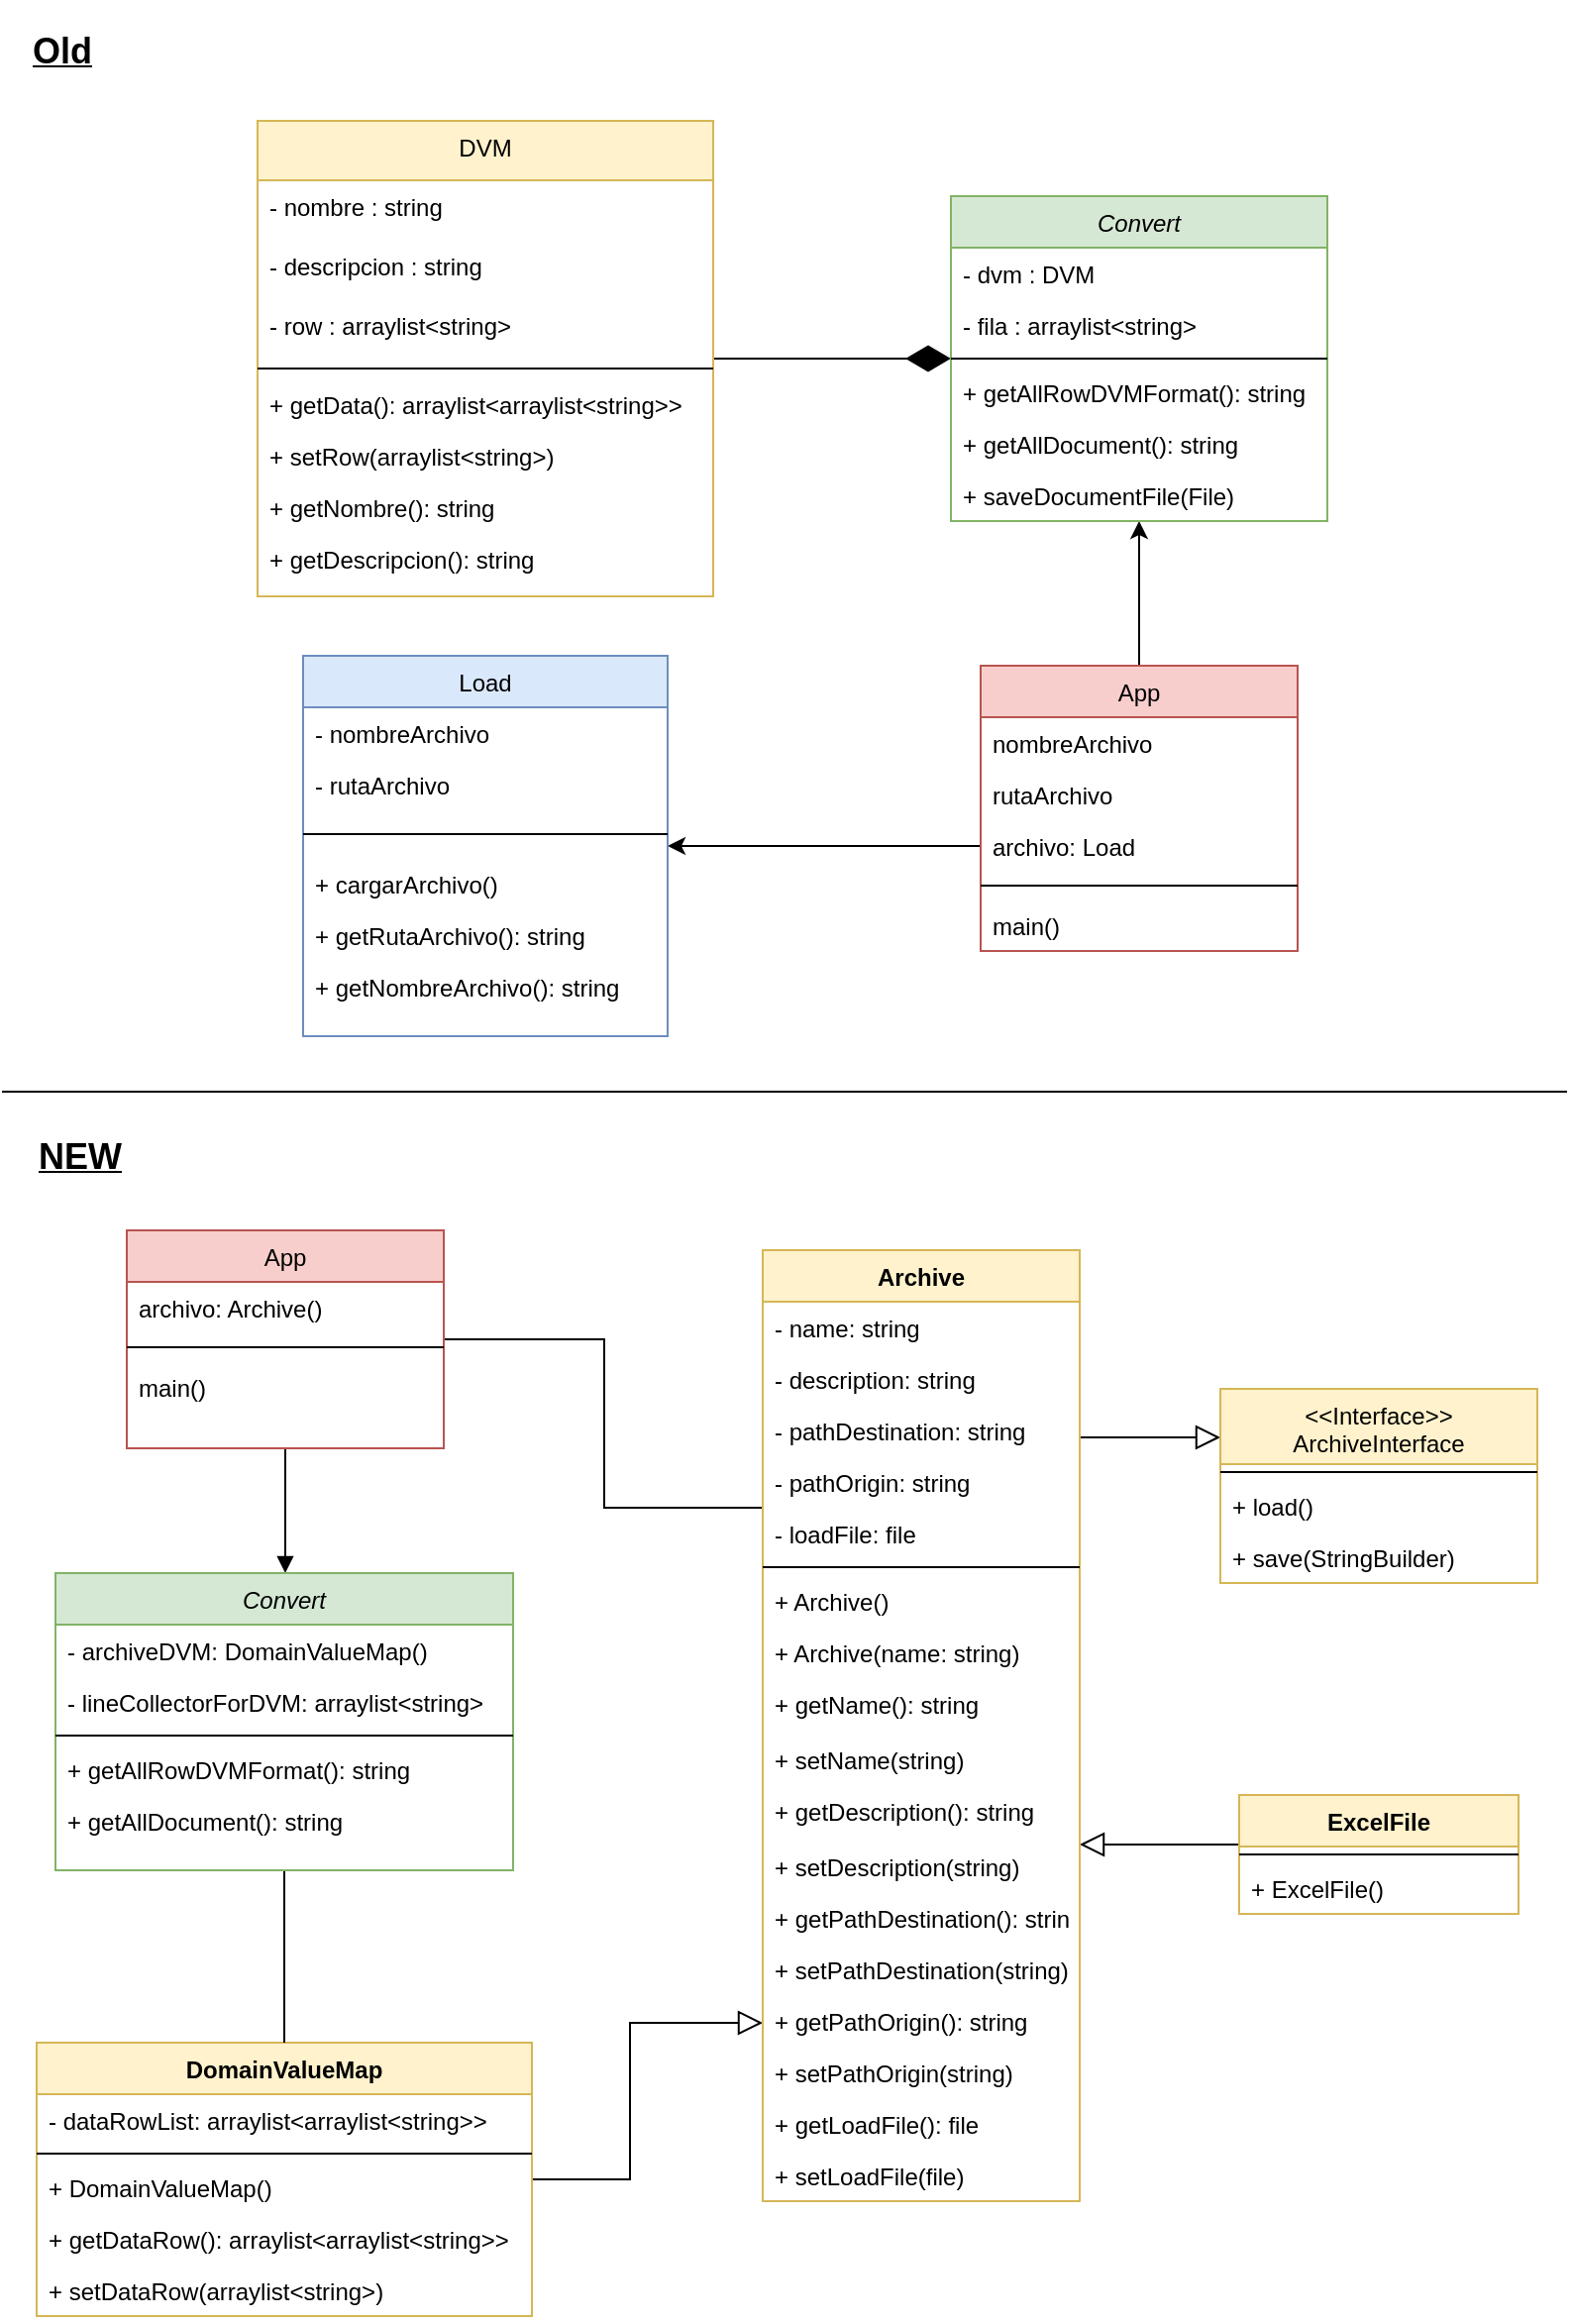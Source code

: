 <mxfile version="13.3.0" type="device"><diagram id="C5RBs43oDa-KdzZeNtuy" name="Page-1"><mxGraphModel dx="1038" dy="547" grid="1" gridSize="10" guides="1" tooltips="1" connect="1" arrows="1" fold="1" page="1" pageScale="1" pageWidth="827" pageHeight="1169" math="0" shadow="0"><root><mxCell id="WIyWlLk6GJQsqaUBKTNV-0"/><mxCell id="WIyWlLk6GJQsqaUBKTNV-1" parent="WIyWlLk6GJQsqaUBKTNV-0"/><mxCell id="uyDDIE6ZAbtOiiH5JCjV-51" style="edgeStyle=orthogonalEdgeStyle;rounded=0;orthogonalLoop=1;jettySize=auto;html=1;" edge="1" parent="WIyWlLk6GJQsqaUBKTNV-1" source="uyDDIE6ZAbtOiiH5JCjV-40" target="zkfFHV4jXpPFQw0GAbJ--0"><mxGeometry relative="1" as="geometry"/></mxCell><mxCell id="uyDDIE6ZAbtOiiH5JCjV-54" style="edgeStyle=orthogonalEdgeStyle;rounded=0;orthogonalLoop=1;jettySize=auto;html=1;endArrow=diamondThin;endFill=1;strokeWidth=1;endSize=20;" edge="1" parent="WIyWlLk6GJQsqaUBKTNV-1" source="zkfFHV4jXpPFQw0GAbJ--6" target="zkfFHV4jXpPFQw0GAbJ--0"><mxGeometry relative="1" as="geometry"><mxPoint x="417" y="258" as="targetPoint"/></mxGeometry></mxCell><mxCell id="uyDDIE6ZAbtOiiH5JCjV-55" style="edgeStyle=orthogonalEdgeStyle;rounded=0;orthogonalLoop=1;jettySize=auto;html=1;endArrow=classic;endFill=1;endSize=6;strokeWidth=1;exitX=0;exitY=0.5;exitDx=0;exitDy=0;" edge="1" parent="WIyWlLk6GJQsqaUBKTNV-1" source="uyDDIE6ZAbtOiiH5JCjV-42" target="zkfFHV4jXpPFQw0GAbJ--13"><mxGeometry relative="1" as="geometry"/></mxCell><mxCell id="uyDDIE6ZAbtOiiH5JCjV-56" value="" style="endArrow=none;html=1;strokeWidth=1;" edge="1" parent="WIyWlLk6GJQsqaUBKTNV-1"><mxGeometry width="50" height="50" relative="1" as="geometry"><mxPoint x="15" y="560" as="sourcePoint"/><mxPoint x="805" y="560" as="targetPoint"/></mxGeometry></mxCell><mxCell id="uyDDIE6ZAbtOiiH5JCjV-93" style="edgeStyle=orthogonalEdgeStyle;rounded=0;orthogonalLoop=1;jettySize=auto;html=1;endArrow=block;endFill=0;endSize=10;strokeWidth=1;" edge="1" parent="WIyWlLk6GJQsqaUBKTNV-1" source="uyDDIE6ZAbtOiiH5JCjV-87" target="uyDDIE6ZAbtOiiH5JCjV-61"><mxGeometry relative="1" as="geometry"><Array as="points"><mxPoint x="332" y="1109"/><mxPoint x="332" y="1030"/></Array></mxGeometry></mxCell><mxCell id="uyDDIE6ZAbtOiiH5JCjV-121" value="&lt;h2&gt;&lt;u&gt;Old&lt;/u&gt;&lt;br&gt;&lt;/h2&gt;" style="text;html=1;align=center;verticalAlign=middle;resizable=0;points=[];autosize=1;" vertex="1" parent="WIyWlLk6GJQsqaUBKTNV-1"><mxGeometry x="20" y="10" width="50" height="50" as="geometry"/></mxCell><mxCell id="zkfFHV4jXpPFQw0GAbJ--6" value="DVM" style="swimlane;fontStyle=0;align=center;verticalAlign=top;childLayout=stackLayout;horizontal=1;startSize=30;horizontalStack=0;resizeParent=1;resizeLast=0;collapsible=1;marginBottom=0;rounded=0;shadow=0;strokeWidth=1;fillColor=#fff2cc;strokeColor=#d6b656;" parent="WIyWlLk6GJQsqaUBKTNV-1" vertex="1"><mxGeometry x="144" y="70" width="230" height="240" as="geometry"><mxRectangle x="130" y="380" width="160" height="26" as="alternateBounds"/></mxGeometry></mxCell><mxCell id="zkfFHV4jXpPFQw0GAbJ--8" value="- nombre : string" style="text;align=left;verticalAlign=top;spacingLeft=4;spacingRight=4;overflow=hidden;rotatable=0;points=[[0,0.5],[1,0.5]];portConstraint=eastwest;rounded=0;shadow=0;html=0;" parent="zkfFHV4jXpPFQw0GAbJ--6" vertex="1"><mxGeometry y="30" width="230" height="30" as="geometry"/></mxCell><mxCell id="uyDDIE6ZAbtOiiH5JCjV-18" value="- descripcion : string" style="text;strokeColor=none;fillColor=none;align=left;verticalAlign=top;rounded=0;spacingLeft=4;spacingRight=4;" vertex="1" parent="zkfFHV4jXpPFQw0GAbJ--6"><mxGeometry y="60" width="230" height="30" as="geometry"/></mxCell><mxCell id="uyDDIE6ZAbtOiiH5JCjV-19" value="- row : arraylist&lt;string&gt;" style="text;align=left;verticalAlign=top;spacingLeft=4;spacingRight=4;overflow=hidden;rotatable=0;points=[[0,0.5],[1,0.5]];portConstraint=eastwest;rounded=0;shadow=0;html=0;" vertex="1" parent="zkfFHV4jXpPFQw0GAbJ--6"><mxGeometry y="90" width="230" height="30" as="geometry"/></mxCell><mxCell id="zkfFHV4jXpPFQw0GAbJ--9" value="" style="line;html=1;strokeWidth=1;align=left;verticalAlign=middle;spacingTop=-1;spacingLeft=3;spacingRight=3;rotatable=0;labelPosition=right;points=[];portConstraint=eastwest;" parent="zkfFHV4jXpPFQw0GAbJ--6" vertex="1"><mxGeometry y="120" width="230" height="10" as="geometry"/></mxCell><mxCell id="zkfFHV4jXpPFQw0GAbJ--11" value="+ getData(): arraylist&lt;arraylist&lt;string&gt;&gt;" style="text;align=left;verticalAlign=top;spacingLeft=4;spacingRight=4;overflow=hidden;rotatable=0;points=[[0,0.5],[1,0.5]];portConstraint=eastwest;" parent="zkfFHV4jXpPFQw0GAbJ--6" vertex="1"><mxGeometry y="130" width="230" height="26" as="geometry"/></mxCell><mxCell id="zkfFHV4jXpPFQw0GAbJ--10" value="+ setRow(arraylist&lt;string&gt;)" style="text;align=left;verticalAlign=top;spacingLeft=4;spacingRight=4;overflow=hidden;rotatable=0;points=[[0,0.5],[1,0.5]];portConstraint=eastwest;fontStyle=0" parent="zkfFHV4jXpPFQw0GAbJ--6" vertex="1"><mxGeometry y="156" width="230" height="26" as="geometry"/></mxCell><mxCell id="uyDDIE6ZAbtOiiH5JCjV-20" value="+ getNombre(): string" style="text;align=left;verticalAlign=top;spacingLeft=4;spacingRight=4;overflow=hidden;rotatable=0;points=[[0,0.5],[1,0.5]];portConstraint=eastwest;fontStyle=0" vertex="1" parent="zkfFHV4jXpPFQw0GAbJ--6"><mxGeometry y="182" width="230" height="26" as="geometry"/></mxCell><mxCell id="uyDDIE6ZAbtOiiH5JCjV-21" value="+ getDescripcion(): string" style="text;align=left;verticalAlign=top;spacingLeft=4;spacingRight=4;overflow=hidden;rotatable=0;points=[[0,0.5],[1,0.5]];portConstraint=eastwest;fontStyle=0" vertex="1" parent="zkfFHV4jXpPFQw0GAbJ--6"><mxGeometry y="208" width="230" height="26" as="geometry"/></mxCell><mxCell id="zkfFHV4jXpPFQw0GAbJ--0" value="Convert" style="swimlane;fontStyle=2;align=center;verticalAlign=top;childLayout=stackLayout;horizontal=1;startSize=26;horizontalStack=0;resizeParent=1;resizeLast=0;collapsible=1;marginBottom=0;rounded=0;shadow=0;strokeWidth=1;fillColor=#d5e8d4;strokeColor=#82b366;" parent="WIyWlLk6GJQsqaUBKTNV-1" vertex="1"><mxGeometry x="494" y="108" width="190" height="164" as="geometry"><mxRectangle x="230" y="140" width="160" height="26" as="alternateBounds"/></mxGeometry></mxCell><mxCell id="zkfFHV4jXpPFQw0GAbJ--1" value="- dvm : DVM" style="text;align=left;verticalAlign=top;spacingLeft=4;spacingRight=4;overflow=hidden;rotatable=0;points=[[0,0.5],[1,0.5]];portConstraint=eastwest;" parent="zkfFHV4jXpPFQw0GAbJ--0" vertex="1"><mxGeometry y="26" width="190" height="26" as="geometry"/></mxCell><mxCell id="zkfFHV4jXpPFQw0GAbJ--2" value="- fila : arraylist&lt;string&gt;" style="text;align=left;verticalAlign=top;spacingLeft=4;spacingRight=4;overflow=hidden;rotatable=0;points=[[0,0.5],[1,0.5]];portConstraint=eastwest;rounded=0;shadow=0;html=0;" parent="zkfFHV4jXpPFQw0GAbJ--0" vertex="1"><mxGeometry y="52" width="190" height="26" as="geometry"/></mxCell><mxCell id="zkfFHV4jXpPFQw0GAbJ--4" value="" style="line;html=1;strokeWidth=1;align=left;verticalAlign=middle;spacingTop=-1;spacingLeft=3;spacingRight=3;rotatable=0;labelPosition=right;points=[];portConstraint=eastwest;" parent="zkfFHV4jXpPFQw0GAbJ--0" vertex="1"><mxGeometry y="78" width="190" height="8" as="geometry"/></mxCell><mxCell id="zkfFHV4jXpPFQw0GAbJ--5" value="+ getAllRowDVMFormat(): string" style="text;align=left;verticalAlign=top;spacingLeft=4;spacingRight=4;overflow=hidden;rotatable=0;points=[[0,0.5],[1,0.5]];portConstraint=eastwest;" parent="zkfFHV4jXpPFQw0GAbJ--0" vertex="1"><mxGeometry y="86" width="190" height="26" as="geometry"/></mxCell><mxCell id="uyDDIE6ZAbtOiiH5JCjV-30" value="+ getAllDocument(): string" style="text;align=left;verticalAlign=top;spacingLeft=4;spacingRight=4;overflow=hidden;rotatable=0;points=[[0,0.5],[1,0.5]];portConstraint=eastwest;" vertex="1" parent="zkfFHV4jXpPFQw0GAbJ--0"><mxGeometry y="112" width="190" height="26" as="geometry"/></mxCell><mxCell id="uyDDIE6ZAbtOiiH5JCjV-31" value="+ saveDocumentFile(File)" style="text;align=left;verticalAlign=top;spacingLeft=4;spacingRight=4;overflow=hidden;rotatable=0;points=[[0,0.5],[1,0.5]];portConstraint=eastwest;" vertex="1" parent="zkfFHV4jXpPFQw0GAbJ--0"><mxGeometry y="138" width="190" height="26" as="geometry"/></mxCell><mxCell id="uyDDIE6ZAbtOiiH5JCjV-40" value="App" style="swimlane;fontStyle=0;align=center;verticalAlign=top;childLayout=stackLayout;horizontal=1;startSize=26;horizontalStack=0;resizeParent=1;resizeLast=0;collapsible=1;marginBottom=0;rounded=0;shadow=0;strokeWidth=1;fillColor=#f8cecc;strokeColor=#b85450;" vertex="1" parent="WIyWlLk6GJQsqaUBKTNV-1"><mxGeometry x="509" y="345" width="160" height="144" as="geometry"><mxRectangle x="340" y="380" width="170" height="26" as="alternateBounds"/></mxGeometry></mxCell><mxCell id="uyDDIE6ZAbtOiiH5JCjV-41" value="nombreArchivo" style="text;align=left;verticalAlign=top;spacingLeft=4;spacingRight=4;overflow=hidden;rotatable=0;points=[[0,0.5],[1,0.5]];portConstraint=eastwest;" vertex="1" parent="uyDDIE6ZAbtOiiH5JCjV-40"><mxGeometry y="26" width="160" height="26" as="geometry"/></mxCell><mxCell id="uyDDIE6ZAbtOiiH5JCjV-95" value="rutaArchivo" style="text;align=left;verticalAlign=top;spacingLeft=4;spacingRight=4;overflow=hidden;rotatable=0;points=[[0,0.5],[1,0.5]];portConstraint=eastwest;" vertex="1" parent="uyDDIE6ZAbtOiiH5JCjV-40"><mxGeometry y="52" width="160" height="26" as="geometry"/></mxCell><mxCell id="uyDDIE6ZAbtOiiH5JCjV-42" value="archivo: Load" style="text;align=left;verticalAlign=top;spacingLeft=4;spacingRight=4;overflow=hidden;rotatable=0;points=[[0,0.5],[1,0.5]];portConstraint=eastwest;" vertex="1" parent="uyDDIE6ZAbtOiiH5JCjV-40"><mxGeometry y="78" width="160" height="26" as="geometry"/></mxCell><mxCell id="uyDDIE6ZAbtOiiH5JCjV-43" value="" style="line;html=1;strokeWidth=1;align=left;verticalAlign=middle;spacingTop=-1;spacingLeft=3;spacingRight=3;rotatable=0;labelPosition=right;points=[];portConstraint=eastwest;" vertex="1" parent="uyDDIE6ZAbtOiiH5JCjV-40"><mxGeometry y="104" width="160" height="14" as="geometry"/></mxCell><mxCell id="uyDDIE6ZAbtOiiH5JCjV-44" value="main()" style="text;align=left;verticalAlign=top;spacingLeft=4;spacingRight=4;overflow=hidden;rotatable=0;points=[[0,0.5],[1,0.5]];portConstraint=eastwest;" vertex="1" parent="uyDDIE6ZAbtOiiH5JCjV-40"><mxGeometry y="118" width="160" height="26" as="geometry"/></mxCell><mxCell id="uyDDIE6ZAbtOiiH5JCjV-122" value="&lt;h2&gt;&lt;u&gt;&lt;font&gt;NEW&lt;/font&gt;&lt;/u&gt;&lt;/h2&gt;" style="text;html=1;align=center;verticalAlign=middle;resizable=0;points=[];autosize=1;fontFamily=Helvetica;" vertex="1" parent="WIyWlLk6GJQsqaUBKTNV-1"><mxGeometry x="24" y="568" width="60" height="50" as="geometry"/></mxCell><mxCell id="uyDDIE6ZAbtOiiH5JCjV-145" style="edgeStyle=orthogonalEdgeStyle;rounded=0;orthogonalLoop=1;jettySize=auto;html=1;entryX=0;entryY=0.25;entryDx=0;entryDy=0;endArrow=block;endFill=0;endSize=10;strokeWidth=1;fontFamily=Helvetica;" edge="1" parent="WIyWlLk6GJQsqaUBKTNV-1" source="uyDDIE6ZAbtOiiH5JCjV-61" target="uyDDIE6ZAbtOiiH5JCjV-75"><mxGeometry relative="1" as="geometry"><Array as="points"><mxPoint x="538" y="685"/></Array></mxGeometry></mxCell><mxCell id="uyDDIE6ZAbtOiiH5JCjV-144" style="edgeStyle=orthogonalEdgeStyle;rounded=0;orthogonalLoop=1;jettySize=auto;html=1;endArrow=block;endFill=0;endSize=10;strokeWidth=1;fontFamily=Helvetica;" edge="1" parent="WIyWlLk6GJQsqaUBKTNV-1" source="uyDDIE6ZAbtOiiH5JCjV-138" target="uyDDIE6ZAbtOiiH5JCjV-61"><mxGeometry relative="1" as="geometry"><Array as="points"><mxPoint x="600" y="940"/><mxPoint x="600" y="940"/></Array></mxGeometry></mxCell><mxCell id="uyDDIE6ZAbtOiiH5JCjV-148" style="edgeStyle=orthogonalEdgeStyle;rounded=0;orthogonalLoop=1;jettySize=auto;html=1;endArrow=block;endFill=1;endSize=6;strokeWidth=1;fontFamily=Helvetica;" edge="1" parent="WIyWlLk6GJQsqaUBKTNV-1" source="uyDDIE6ZAbtOiiH5JCjV-106" target="uyDDIE6ZAbtOiiH5JCjV-98"><mxGeometry relative="1" as="geometry"><Array as="points"><mxPoint x="140" y="810"/><mxPoint x="140" y="810"/></Array></mxGeometry></mxCell><mxCell id="uyDDIE6ZAbtOiiH5JCjV-146" style="edgeStyle=orthogonalEdgeStyle;rounded=0;orthogonalLoop=1;jettySize=auto;html=1;endArrow=none;endFill=0;endSize=10;strokeWidth=1;fontFamily=Helvetica;" edge="1" parent="WIyWlLk6GJQsqaUBKTNV-1" source="uyDDIE6ZAbtOiiH5JCjV-106" target="uyDDIE6ZAbtOiiH5JCjV-61"><mxGeometry relative="1" as="geometry"><Array as="points"><mxPoint x="319" y="685"/><mxPoint x="319" y="770"/></Array></mxGeometry></mxCell><mxCell id="zkfFHV4jXpPFQw0GAbJ--13" value="Load" style="swimlane;fontStyle=0;align=center;verticalAlign=top;childLayout=stackLayout;horizontal=1;startSize=26;horizontalStack=0;resizeParent=1;resizeLast=0;collapsible=1;marginBottom=0;rounded=0;shadow=0;strokeWidth=1;fillColor=#dae8fc;strokeColor=#6c8ebf;" parent="WIyWlLk6GJQsqaUBKTNV-1" vertex="1"><mxGeometry x="167" y="340" width="184" height="192" as="geometry"><mxRectangle x="340" y="380" width="170" height="26" as="alternateBounds"/></mxGeometry></mxCell><mxCell id="zkfFHV4jXpPFQw0GAbJ--14" value="- nombreArchivo" style="text;align=left;verticalAlign=top;spacingLeft=4;spacingRight=4;overflow=hidden;rotatable=0;points=[[0,0.5],[1,0.5]];portConstraint=eastwest;" parent="zkfFHV4jXpPFQw0GAbJ--13" vertex="1"><mxGeometry y="26" width="184" height="26" as="geometry"/></mxCell><mxCell id="uyDDIE6ZAbtOiiH5JCjV-9" value="- rutaArchivo" style="text;align=left;verticalAlign=top;spacingLeft=4;spacingRight=4;overflow=hidden;rotatable=0;points=[[0,0.5],[1,0.5]];portConstraint=eastwest;" vertex="1" parent="zkfFHV4jXpPFQw0GAbJ--13"><mxGeometry y="52" width="184" height="26" as="geometry"/></mxCell><mxCell id="zkfFHV4jXpPFQw0GAbJ--15" value="" style="line;html=1;strokeWidth=1;align=left;verticalAlign=middle;spacingTop=-1;spacingLeft=3;spacingRight=3;rotatable=0;labelPosition=right;points=[];portConstraint=eastwest;" parent="zkfFHV4jXpPFQw0GAbJ--13" vertex="1"><mxGeometry y="78" width="184" height="24" as="geometry"/></mxCell><mxCell id="uyDDIE6ZAbtOiiH5JCjV-11" value="+ cargarArchivo()" style="text;align=left;verticalAlign=top;spacingLeft=4;spacingRight=4;overflow=hidden;rotatable=0;points=[[0,0.5],[1,0.5]];portConstraint=eastwest;" vertex="1" parent="zkfFHV4jXpPFQw0GAbJ--13"><mxGeometry y="102" width="184" height="26" as="geometry"/></mxCell><mxCell id="uyDDIE6ZAbtOiiH5JCjV-15" value="+ getRutaArchivo(): string" style="text;align=left;verticalAlign=top;spacingLeft=4;spacingRight=4;overflow=hidden;rotatable=0;points=[[0,0.5],[1,0.5]];portConstraint=eastwest;" vertex="1" parent="zkfFHV4jXpPFQw0GAbJ--13"><mxGeometry y="128" width="184" height="26" as="geometry"/></mxCell><mxCell id="uyDDIE6ZAbtOiiH5JCjV-14" value="+ getNombreArchivo(): string" style="text;align=left;verticalAlign=top;spacingLeft=4;spacingRight=4;overflow=hidden;rotatable=0;points=[[0,0.5],[1,0.5]];portConstraint=eastwest;" vertex="1" parent="zkfFHV4jXpPFQw0GAbJ--13"><mxGeometry y="154" width="184" height="26" as="geometry"/></mxCell><mxCell id="uyDDIE6ZAbtOiiH5JCjV-87" value="DomainValueMap" style="swimlane;fontStyle=1;align=center;verticalAlign=top;childLayout=stackLayout;horizontal=1;startSize=26;horizontalStack=0;resizeParent=1;resizeParentMax=0;resizeLast=0;collapsible=1;marginBottom=0;html=0;fillColor=#fff2cc;strokeColor=#d6b656;" vertex="1" parent="WIyWlLk6GJQsqaUBKTNV-1"><mxGeometry x="32.5" y="1040" width="250" height="138" as="geometry"/></mxCell><mxCell id="uyDDIE6ZAbtOiiH5JCjV-88" value="- dataRowList: arraylist&lt;arraylist&lt;string&gt;&gt;" style="text;strokeColor=none;fillColor=none;align=left;verticalAlign=top;spacingLeft=4;spacingRight=4;overflow=hidden;rotatable=0;points=[[0,0.5],[1,0.5]];portConstraint=eastwest;" vertex="1" parent="uyDDIE6ZAbtOiiH5JCjV-87"><mxGeometry y="26" width="250" height="26" as="geometry"/></mxCell><mxCell id="uyDDIE6ZAbtOiiH5JCjV-89" value="" style="line;strokeWidth=1;fillColor=none;align=left;verticalAlign=middle;spacingTop=-1;spacingLeft=3;spacingRight=3;rotatable=0;labelPosition=right;points=[];portConstraint=eastwest;" vertex="1" parent="uyDDIE6ZAbtOiiH5JCjV-87"><mxGeometry y="52" width="250" height="8" as="geometry"/></mxCell><mxCell id="uyDDIE6ZAbtOiiH5JCjV-94" value="+ DomainValueMap()" style="text;align=left;verticalAlign=top;spacingLeft=4;spacingRight=4;overflow=hidden;rotatable=0;points=[[0,0.5],[1,0.5]];portConstraint=eastwest;fontStyle=0" vertex="1" parent="uyDDIE6ZAbtOiiH5JCjV-87"><mxGeometry y="60" width="250" height="26" as="geometry"/></mxCell><mxCell id="uyDDIE6ZAbtOiiH5JCjV-90" value="+ getDataRow(): arraylist&lt;arraylist&lt;string&gt;&gt;" style="text;strokeColor=none;fillColor=none;align=left;verticalAlign=top;spacingLeft=4;spacingRight=4;overflow=hidden;rotatable=0;points=[[0,0.5],[1,0.5]];portConstraint=eastwest;" vertex="1" parent="uyDDIE6ZAbtOiiH5JCjV-87"><mxGeometry y="86" width="250" height="26" as="geometry"/></mxCell><mxCell id="uyDDIE6ZAbtOiiH5JCjV-91" value="+ setDataRow(arraylist&lt;string&gt;)" style="text;align=left;verticalAlign=top;spacingLeft=4;spacingRight=4;overflow=hidden;rotatable=0;points=[[0,0.5],[1,0.5]];portConstraint=eastwest;fontStyle=0" vertex="1" parent="uyDDIE6ZAbtOiiH5JCjV-87"><mxGeometry y="112" width="250" height="26" as="geometry"/></mxCell><mxCell id="uyDDIE6ZAbtOiiH5JCjV-61" value="Archive" style="swimlane;fontStyle=1;align=center;verticalAlign=top;childLayout=stackLayout;horizontal=1;startSize=26;horizontalStack=0;resizeParent=1;resizeParentMax=0;resizeLast=0;collapsible=1;marginBottom=0;html=0;fillColor=#fff2cc;strokeColor=#d6b656;" vertex="1" parent="WIyWlLk6GJQsqaUBKTNV-1"><mxGeometry x="399" y="640" width="160" height="480" as="geometry"/></mxCell><mxCell id="uyDDIE6ZAbtOiiH5JCjV-76" value="- name: string" style="text;strokeColor=none;fillColor=none;align=left;verticalAlign=top;spacingLeft=4;spacingRight=4;overflow=hidden;rotatable=0;points=[[0,0.5],[1,0.5]];portConstraint=eastwest;" vertex="1" parent="uyDDIE6ZAbtOiiH5JCjV-61"><mxGeometry y="26" width="160" height="26" as="geometry"/></mxCell><mxCell id="uyDDIE6ZAbtOiiH5JCjV-123" value="- description: string" style="text;strokeColor=none;fillColor=none;align=left;verticalAlign=top;spacingLeft=4;spacingRight=4;overflow=hidden;rotatable=0;points=[[0,0.5],[1,0.5]];portConstraint=eastwest;" vertex="1" parent="uyDDIE6ZAbtOiiH5JCjV-61"><mxGeometry y="52" width="160" height="26" as="geometry"/></mxCell><mxCell id="uyDDIE6ZAbtOiiH5JCjV-67" value="- pathDestination: string" style="text;strokeColor=none;fillColor=none;align=left;verticalAlign=top;spacingLeft=4;spacingRight=4;overflow=hidden;rotatable=0;points=[[0,0.5],[1,0.5]];portConstraint=eastwest;" vertex="1" parent="uyDDIE6ZAbtOiiH5JCjV-61"><mxGeometry y="78" width="160" height="26" as="geometry"/></mxCell><mxCell id="uyDDIE6ZAbtOiiH5JCjV-124" value="- pathOrigin: string" style="text;strokeColor=none;fillColor=none;align=left;verticalAlign=top;spacingLeft=4;spacingRight=4;overflow=hidden;rotatable=0;points=[[0,0.5],[1,0.5]];portConstraint=eastwest;" vertex="1" parent="uyDDIE6ZAbtOiiH5JCjV-61"><mxGeometry y="104" width="160" height="26" as="geometry"/></mxCell><mxCell id="uyDDIE6ZAbtOiiH5JCjV-125" value="- loadFile: file" style="text;strokeColor=none;fillColor=none;align=left;verticalAlign=top;spacingLeft=4;spacingRight=4;overflow=hidden;rotatable=0;points=[[0,0.5],[1,0.5]];portConstraint=eastwest;" vertex="1" parent="uyDDIE6ZAbtOiiH5JCjV-61"><mxGeometry y="130" width="160" height="26" as="geometry"/></mxCell><mxCell id="uyDDIE6ZAbtOiiH5JCjV-63" value="" style="line;strokeWidth=1;fillColor=none;align=left;verticalAlign=middle;spacingTop=-1;spacingLeft=3;spacingRight=3;rotatable=0;labelPosition=right;points=[];portConstraint=eastwest;" vertex="1" parent="uyDDIE6ZAbtOiiH5JCjV-61"><mxGeometry y="156" width="160" height="8" as="geometry"/></mxCell><mxCell id="uyDDIE6ZAbtOiiH5JCjV-126" value="+ Archive()" style="text;strokeColor=none;fillColor=none;align=left;verticalAlign=top;spacingLeft=4;spacingRight=4;overflow=hidden;rotatable=0;points=[[0,0.5],[1,0.5]];portConstraint=eastwest;" vertex="1" parent="uyDDIE6ZAbtOiiH5JCjV-61"><mxGeometry y="164" width="160" height="26" as="geometry"/></mxCell><mxCell id="uyDDIE6ZAbtOiiH5JCjV-86" value="+ Archive(name: string)" style="text;strokeColor=none;fillColor=none;align=left;verticalAlign=top;spacingLeft=4;spacingRight=4;overflow=hidden;rotatable=0;points=[[0,0.5],[1,0.5]];portConstraint=eastwest;" vertex="1" parent="uyDDIE6ZAbtOiiH5JCjV-61"><mxGeometry y="190" width="160" height="26" as="geometry"/></mxCell><mxCell id="uyDDIE6ZAbtOiiH5JCjV-64" value="+ getName(): string" style="text;strokeColor=none;fillColor=none;align=left;verticalAlign=top;spacingLeft=4;spacingRight=4;overflow=hidden;rotatable=0;points=[[0,0.5],[1,0.5]];portConstraint=eastwest;" vertex="1" parent="uyDDIE6ZAbtOiiH5JCjV-61"><mxGeometry y="216" width="160" height="28" as="geometry"/></mxCell><mxCell id="uyDDIE6ZAbtOiiH5JCjV-127" value="+ setName(string)" style="text;strokeColor=none;fillColor=none;align=left;verticalAlign=top;spacingLeft=4;spacingRight=4;overflow=hidden;rotatable=0;points=[[0,0.5],[1,0.5]];portConstraint=eastwest;" vertex="1" parent="uyDDIE6ZAbtOiiH5JCjV-61"><mxGeometry y="244" width="160" height="26" as="geometry"/></mxCell><mxCell id="uyDDIE6ZAbtOiiH5JCjV-136" value="+ getDescription(): string" style="text;strokeColor=none;fillColor=none;align=left;verticalAlign=top;spacingLeft=4;spacingRight=4;overflow=hidden;rotatable=0;points=[[0,0.5],[1,0.5]];portConstraint=eastwest;" vertex="1" parent="uyDDIE6ZAbtOiiH5JCjV-61"><mxGeometry y="270" width="160" height="28" as="geometry"/></mxCell><mxCell id="uyDDIE6ZAbtOiiH5JCjV-137" value="+ setDescription(string)" style="text;strokeColor=none;fillColor=none;align=left;verticalAlign=top;spacingLeft=4;spacingRight=4;overflow=hidden;rotatable=0;points=[[0,0.5],[1,0.5]];portConstraint=eastwest;" vertex="1" parent="uyDDIE6ZAbtOiiH5JCjV-61"><mxGeometry y="298" width="160" height="26" as="geometry"/></mxCell><mxCell id="uyDDIE6ZAbtOiiH5JCjV-79" value="+ getPathDestination(): string" style="text;strokeColor=none;fillColor=none;align=left;verticalAlign=top;spacingLeft=4;spacingRight=4;overflow=hidden;rotatable=0;points=[[0,0.5],[1,0.5]];portConstraint=eastwest;" vertex="1" parent="uyDDIE6ZAbtOiiH5JCjV-61"><mxGeometry y="324" width="160" height="26" as="geometry"/></mxCell><mxCell id="uyDDIE6ZAbtOiiH5JCjV-97" value="+ setPathDestination(string)" style="text;strokeColor=none;fillColor=none;align=left;verticalAlign=top;spacingLeft=4;spacingRight=4;overflow=hidden;rotatable=0;points=[[0,0.5],[1,0.5]];portConstraint=eastwest;" vertex="1" parent="uyDDIE6ZAbtOiiH5JCjV-61"><mxGeometry y="350" width="160" height="26" as="geometry"/></mxCell><mxCell id="uyDDIE6ZAbtOiiH5JCjV-128" value="+ getPathOrigin(): string" style="text;strokeColor=none;fillColor=none;align=left;verticalAlign=top;spacingLeft=4;spacingRight=4;overflow=hidden;rotatable=0;points=[[0,0.5],[1,0.5]];portConstraint=eastwest;" vertex="1" parent="uyDDIE6ZAbtOiiH5JCjV-61"><mxGeometry y="376" width="160" height="26" as="geometry"/></mxCell><mxCell id="uyDDIE6ZAbtOiiH5JCjV-129" value="+ setPathOrigin(string)" style="text;strokeColor=none;fillColor=none;align=left;verticalAlign=top;spacingLeft=4;spacingRight=4;overflow=hidden;rotatable=0;points=[[0,0.5],[1,0.5]];portConstraint=eastwest;" vertex="1" parent="uyDDIE6ZAbtOiiH5JCjV-61"><mxGeometry y="402" width="160" height="26" as="geometry"/></mxCell><mxCell id="uyDDIE6ZAbtOiiH5JCjV-130" value="+ getLoadFile(): file" style="text;strokeColor=none;fillColor=none;align=left;verticalAlign=top;spacingLeft=4;spacingRight=4;overflow=hidden;rotatable=0;points=[[0,0.5],[1,0.5]];portConstraint=eastwest;" vertex="1" parent="uyDDIE6ZAbtOiiH5JCjV-61"><mxGeometry y="428" width="160" height="26" as="geometry"/></mxCell><mxCell id="uyDDIE6ZAbtOiiH5JCjV-131" value="+ setLoadFile(file)" style="text;strokeColor=none;fillColor=none;align=left;verticalAlign=top;spacingLeft=4;spacingRight=4;overflow=hidden;rotatable=0;points=[[0,0.5],[1,0.5]];portConstraint=eastwest;" vertex="1" parent="uyDDIE6ZAbtOiiH5JCjV-61"><mxGeometry y="454" width="160" height="26" as="geometry"/></mxCell><mxCell id="uyDDIE6ZAbtOiiH5JCjV-149" style="edgeStyle=orthogonalEdgeStyle;rounded=0;orthogonalLoop=1;jettySize=auto;html=1;endArrow=none;endFill=0;endSize=6;strokeWidth=1;fontFamily=Helvetica;" edge="1" parent="WIyWlLk6GJQsqaUBKTNV-1" source="uyDDIE6ZAbtOiiH5JCjV-98" target="uyDDIE6ZAbtOiiH5JCjV-87"><mxGeometry relative="1" as="geometry"/></mxCell><mxCell id="uyDDIE6ZAbtOiiH5JCjV-98" value="Convert" style="swimlane;fontStyle=2;align=center;verticalAlign=top;childLayout=stackLayout;horizontal=1;startSize=26;horizontalStack=0;resizeParent=1;resizeLast=0;collapsible=1;marginBottom=0;rounded=0;shadow=0;strokeWidth=1;fillColor=#d5e8d4;strokeColor=#82b366;" vertex="1" parent="WIyWlLk6GJQsqaUBKTNV-1"><mxGeometry x="42" y="803" width="231" height="150" as="geometry"><mxRectangle x="230" y="140" width="160" height="26" as="alternateBounds"/></mxGeometry></mxCell><mxCell id="uyDDIE6ZAbtOiiH5JCjV-99" value="- archiveDVM: DomainValueMap()" style="text;align=left;verticalAlign=top;spacingLeft=4;spacingRight=4;overflow=hidden;rotatable=0;points=[[0,0.5],[1,0.5]];portConstraint=eastwest;" vertex="1" parent="uyDDIE6ZAbtOiiH5JCjV-98"><mxGeometry y="26" width="231" height="26" as="geometry"/></mxCell><mxCell id="uyDDIE6ZAbtOiiH5JCjV-100" value="- lineCollectorForDVM: arraylist&lt;string&gt;" style="text;align=left;verticalAlign=top;spacingLeft=4;spacingRight=4;overflow=hidden;rotatable=0;points=[[0,0.5],[1,0.5]];portConstraint=eastwest;rounded=0;shadow=0;html=0;" vertex="1" parent="uyDDIE6ZAbtOiiH5JCjV-98"><mxGeometry y="52" width="231" height="26" as="geometry"/></mxCell><mxCell id="uyDDIE6ZAbtOiiH5JCjV-101" value="" style="line;html=1;strokeWidth=1;align=left;verticalAlign=middle;spacingTop=-1;spacingLeft=3;spacingRight=3;rotatable=0;labelPosition=right;points=[];portConstraint=eastwest;" vertex="1" parent="uyDDIE6ZAbtOiiH5JCjV-98"><mxGeometry y="78" width="231" height="8" as="geometry"/></mxCell><mxCell id="uyDDIE6ZAbtOiiH5JCjV-102" value="+ getAllRowDVMFormat(): string" style="text;align=left;verticalAlign=top;spacingLeft=4;spacingRight=4;overflow=hidden;rotatable=0;points=[[0,0.5],[1,0.5]];portConstraint=eastwest;" vertex="1" parent="uyDDIE6ZAbtOiiH5JCjV-98"><mxGeometry y="86" width="231" height="26" as="geometry"/></mxCell><mxCell id="uyDDIE6ZAbtOiiH5JCjV-103" value="+ getAllDocument(): string" style="text;align=left;verticalAlign=top;spacingLeft=4;spacingRight=4;overflow=hidden;rotatable=0;points=[[0,0.5],[1,0.5]];portConstraint=eastwest;" vertex="1" parent="uyDDIE6ZAbtOiiH5JCjV-98"><mxGeometry y="112" width="231" height="26" as="geometry"/></mxCell><mxCell id="uyDDIE6ZAbtOiiH5JCjV-106" value="App" style="swimlane;fontStyle=0;align=center;verticalAlign=top;childLayout=stackLayout;horizontal=1;startSize=26;horizontalStack=0;resizeParent=1;resizeLast=0;collapsible=1;marginBottom=0;rounded=0;shadow=0;strokeWidth=1;fillColor=#f8cecc;strokeColor=#b85450;" vertex="1" parent="WIyWlLk6GJQsqaUBKTNV-1"><mxGeometry x="78" y="630" width="160" height="110" as="geometry"><mxRectangle x="340" y="380" width="170" height="26" as="alternateBounds"/></mxGeometry></mxCell><mxCell id="uyDDIE6ZAbtOiiH5JCjV-109" value="archivo: Archive()" style="text;align=left;verticalAlign=top;spacingLeft=4;spacingRight=4;overflow=hidden;rotatable=0;points=[[0,0.5],[1,0.5]];portConstraint=eastwest;" vertex="1" parent="uyDDIE6ZAbtOiiH5JCjV-106"><mxGeometry y="26" width="160" height="26" as="geometry"/></mxCell><mxCell id="uyDDIE6ZAbtOiiH5JCjV-110" value="" style="line;html=1;strokeWidth=1;align=left;verticalAlign=middle;spacingTop=-1;spacingLeft=3;spacingRight=3;rotatable=0;labelPosition=right;points=[];portConstraint=eastwest;" vertex="1" parent="uyDDIE6ZAbtOiiH5JCjV-106"><mxGeometry y="52" width="160" height="14" as="geometry"/></mxCell><mxCell id="uyDDIE6ZAbtOiiH5JCjV-111" value="main()" style="text;align=left;verticalAlign=top;spacingLeft=4;spacingRight=4;overflow=hidden;rotatable=0;points=[[0,0.5],[1,0.5]];portConstraint=eastwest;" vertex="1" parent="uyDDIE6ZAbtOiiH5JCjV-106"><mxGeometry y="66" width="160" height="26" as="geometry"/></mxCell><mxCell id="uyDDIE6ZAbtOiiH5JCjV-75" value="&lt;&lt;Interface&gt;&gt;&#xA;ArchiveInterface&#xA;" style="swimlane;fontStyle=0;childLayout=stackLayout;horizontal=1;startSize=38;fillColor=#fff2cc;horizontalStack=0;resizeParent=1;resizeParentMax=0;resizeLast=0;collapsible=1;marginBottom=0;align=center;html=0;verticalAlign=top;strokeColor=#d6b656;" vertex="1" parent="WIyWlLk6GJQsqaUBKTNV-1"><mxGeometry x="630" y="710" width="160" height="98" as="geometry"/></mxCell><mxCell id="uyDDIE6ZAbtOiiH5JCjV-84" value="" style="line;strokeWidth=1;fillColor=none;align=left;verticalAlign=middle;spacingTop=-1;spacingLeft=3;spacingRight=3;rotatable=0;labelPosition=right;points=[];portConstraint=eastwest;html=0;" vertex="1" parent="uyDDIE6ZAbtOiiH5JCjV-75"><mxGeometry y="38" width="160" height="8" as="geometry"/></mxCell><mxCell id="uyDDIE6ZAbtOiiH5JCjV-81" value="+ load()" style="text;strokeColor=none;fillColor=none;align=left;verticalAlign=top;spacingLeft=4;spacingRight=4;overflow=hidden;rotatable=0;points=[[0,0.5],[1,0.5]];portConstraint=eastwest;" vertex="1" parent="uyDDIE6ZAbtOiiH5JCjV-75"><mxGeometry y="46" width="160" height="26" as="geometry"/></mxCell><mxCell id="uyDDIE6ZAbtOiiH5JCjV-85" value="+ save(StringBuilder)" style="text;strokeColor=none;fillColor=none;align=left;verticalAlign=top;spacingLeft=4;spacingRight=4;overflow=hidden;rotatable=0;points=[[0,0.5],[1,0.5]];portConstraint=eastwest;" vertex="1" parent="uyDDIE6ZAbtOiiH5JCjV-75"><mxGeometry y="72" width="160" height="26" as="geometry"/></mxCell><mxCell id="uyDDIE6ZAbtOiiH5JCjV-138" value="ExcelFile" style="swimlane;fontStyle=1;align=center;verticalAlign=top;childLayout=stackLayout;horizontal=1;startSize=26;horizontalStack=0;resizeParent=1;resizeParentMax=0;resizeLast=0;collapsible=1;marginBottom=0;html=0;fillColor=#fff2cc;strokeColor=#d6b656;" vertex="1" parent="WIyWlLk6GJQsqaUBKTNV-1"><mxGeometry x="639.5" y="915" width="141" height="60" as="geometry"/></mxCell><mxCell id="uyDDIE6ZAbtOiiH5JCjV-140" value="" style="line;strokeWidth=1;fillColor=none;align=left;verticalAlign=middle;spacingTop=-1;spacingLeft=3;spacingRight=3;rotatable=0;labelPosition=right;points=[];portConstraint=eastwest;" vertex="1" parent="uyDDIE6ZAbtOiiH5JCjV-138"><mxGeometry y="26" width="141" height="8" as="geometry"/></mxCell><mxCell id="uyDDIE6ZAbtOiiH5JCjV-141" value="+ ExcelFile()" style="text;align=left;verticalAlign=top;spacingLeft=4;spacingRight=4;overflow=hidden;rotatable=0;points=[[0,0.5],[1,0.5]];portConstraint=eastwest;fontStyle=0" vertex="1" parent="uyDDIE6ZAbtOiiH5JCjV-138"><mxGeometry y="34" width="141" height="26" as="geometry"/></mxCell></root></mxGraphModel></diagram></mxfile>